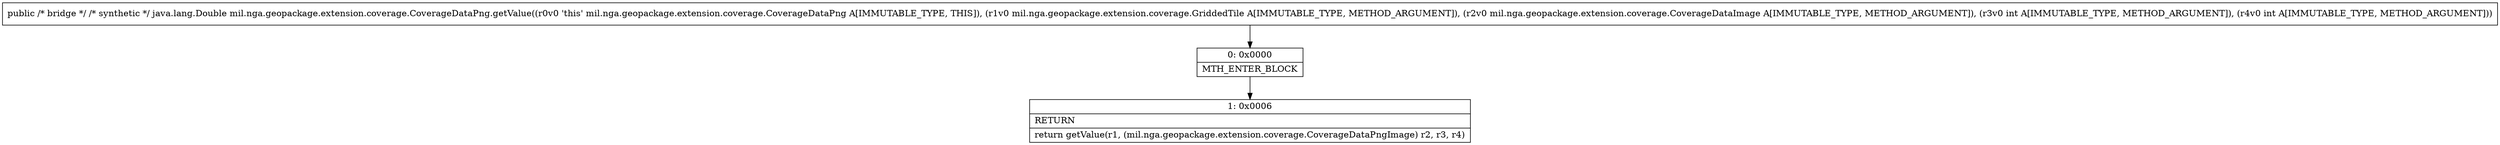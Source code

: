 digraph "CFG formil.nga.geopackage.extension.coverage.CoverageDataPng.getValue(Lmil\/nga\/geopackage\/extension\/coverage\/GriddedTile;Lmil\/nga\/geopackage\/extension\/coverage\/CoverageDataImage;II)Ljava\/lang\/Double;" {
Node_0 [shape=record,label="{0\:\ 0x0000|MTH_ENTER_BLOCK\l}"];
Node_1 [shape=record,label="{1\:\ 0x0006|RETURN\l|return getValue(r1, (mil.nga.geopackage.extension.coverage.CoverageDataPngImage) r2, r3, r4)\l}"];
MethodNode[shape=record,label="{public \/* bridge *\/ \/* synthetic *\/ java.lang.Double mil.nga.geopackage.extension.coverage.CoverageDataPng.getValue((r0v0 'this' mil.nga.geopackage.extension.coverage.CoverageDataPng A[IMMUTABLE_TYPE, THIS]), (r1v0 mil.nga.geopackage.extension.coverage.GriddedTile A[IMMUTABLE_TYPE, METHOD_ARGUMENT]), (r2v0 mil.nga.geopackage.extension.coverage.CoverageDataImage A[IMMUTABLE_TYPE, METHOD_ARGUMENT]), (r3v0 int A[IMMUTABLE_TYPE, METHOD_ARGUMENT]), (r4v0 int A[IMMUTABLE_TYPE, METHOD_ARGUMENT])) }"];
MethodNode -> Node_0;
Node_0 -> Node_1;
}


